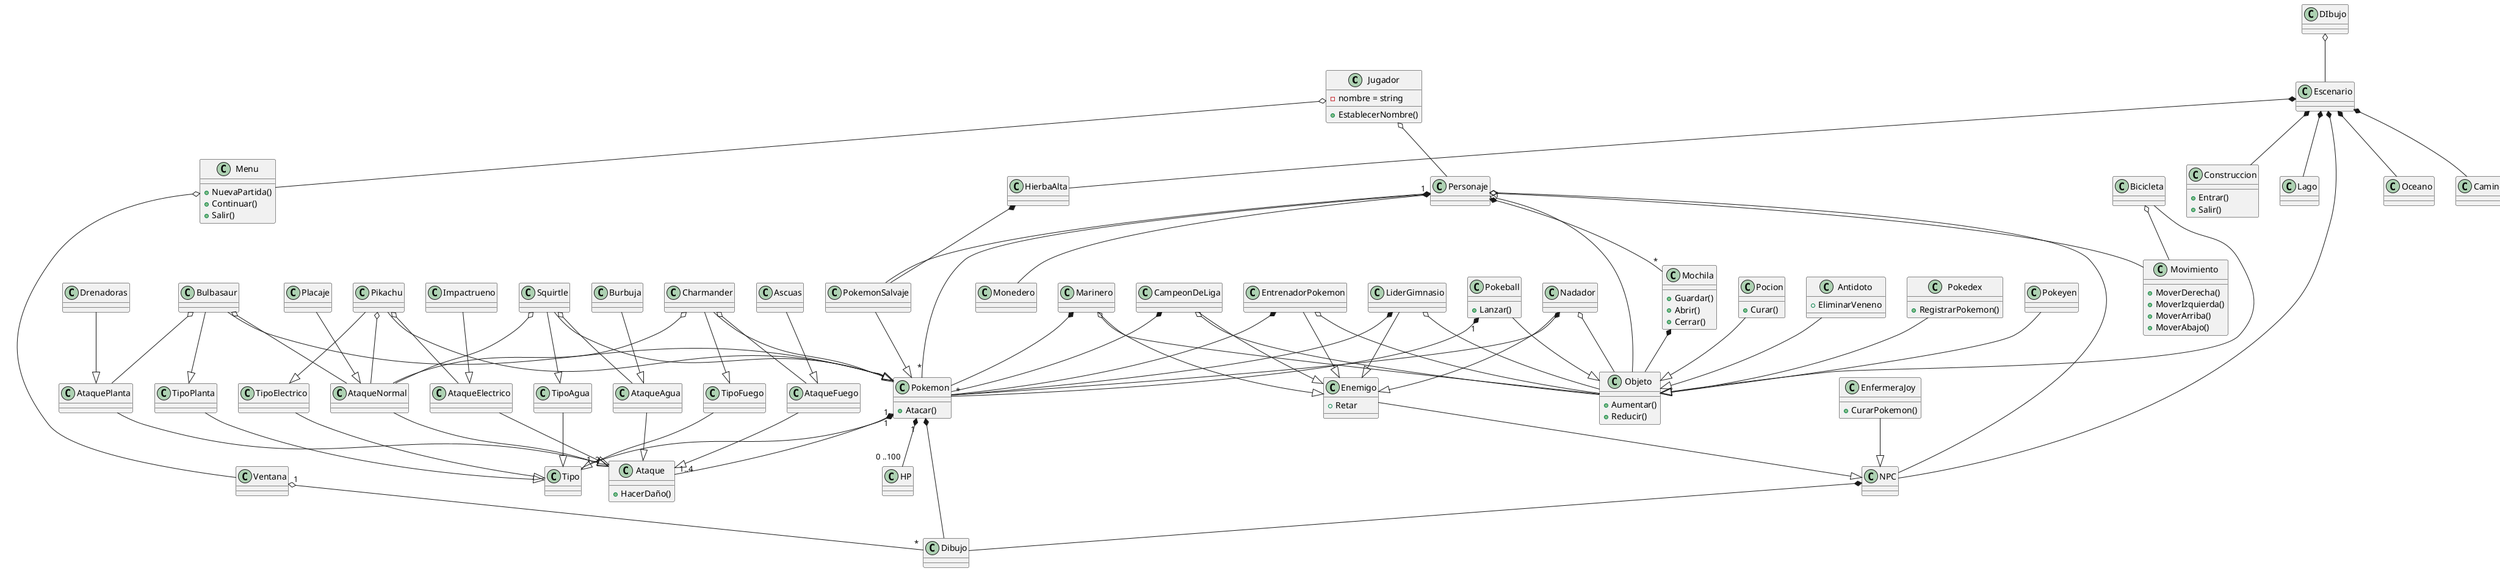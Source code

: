 @startuml
Class Jugador{
    - nombre = string
    + EstablecerNombre()
}
class Personaje
Class Movimiento{
    + MoverDerecha()
    + MoverIzquierda()
    + MoverArriba()
    + MoverAbajo()
}
Class Menu{
    +NuevaPartida()
    +Continuar()
    +Salir()
}
Class Pokemon{
    + Atacar()
}
Class Pokeyen
Class Tipo
Class TipoFuego
class TipoAgua 
class TipoElectrico
class TipoPlanta
Class Objeto{
    + Aumentar()
    + Reducir()
}
Class Pokeball{
    + Lanzar()
}
Class Charmander
Class Pikachu
class Squirtle
class Bulbasaur
Class Pocion{
    + Curar()
}
class Bicicleta
Class Antidoto{
    + EliminarVeneno
}
class Pokedex{
    + RegistrarPokemon()
}
class Ataque{
    + HacerDaño()
}
Class AtaqueElectrico
Class AtaqueFuego
Class AtaquePlanta
Class AtaqueAgua
Class AtaqueNormal
class Mochila{
    + Guardar()
    + Abrir()
    + Cerrar()
}
class Monedero
class Ascuas
class Drenadoras
class Impactrueno
class Burbuja
Class Placaje
Class PokemonSalvaje
Class EntrenadorPokemon
Class LiderGimnasio
Class Nadador
Class Marinero
Class CampeonDeLiga
Class NPC
Class HP
Class EnfermeraJoy{
    + CurarPokemon()
}
Class Enemigo{
    + Retar
}
Class Escenario
class HierbaAlta
Class Camino 
Class Construccion{
    +Entrar()
    +Salir()
}
Class Lago 
Class Oceano
Class Dibujo
Class Ventana

Jugador o-- Menu
Jugador o-- Personaje
Personaje o-- Movimiento
Bicicleta o-- Movimiento
Enemigo --|> NPC

Ventana"1" o-- "*"Dibujo
Menu o-- Ventana
DIbujo o-- Escenario
Pokemon *-- Dibujo
NPC *-- Dibujo

Escenario *-- HierbaAlta
Escenario *-- Camino
Escenario *-- Construccion
Escenario *-- Lago
Escenario *-- Oceano
Escenario *-- NPC

HierbaAlta *-- PokemonSalvaje

Pikachu --|> Pokemon
Pikachu --|> TipoElectrico
Pikachu o-- AtaqueElectrico
Pikachu o-- AtaqueNormal

Charmander --|> Pokemon
Charmander --|> TipoFuego
Charmander o-- AtaqueFuego
Charmander o-- AtaqueNormal

Squirtle --|> Pokemon
Squirtle --|> TipoAgua
Squirtle o-- AtaqueAgua
Squirtle o-- AtaqueNormal

Bulbasaur --|> Pokemon
Bulbasaur --|> TipoPlanta
Bulbasaur o-- AtaquePlanta
Bulbasaur o-- AtaqueNormal

TipoFuego --|> Tipo
TipoAgua --|> Tipo
TipoPlanta --|> Tipo
TipoElectrico --|> Tipo

Pocion --|> Objeto
Pokeball --|> Objeto
Antidoto --|> Objeto
Bicicleta --|> Objeto
Pokedex --|> Objeto
Pokeyen --|> Objeto

Personaje "1" *-- "*" Mochila
Personaje *-- Monedero
Personaje "1" *-- "*" Pokemon
Personaje o-- Objeto
Personaje o-- PokemonSalvaje
Personaje o-- NPC

Mochila *-- Objeto

Pokeball "1" *-- "*" Pokemon

Pokemon "1" *-- "1..2" Tipo
Pokemon "1" *-- "0 ..100" HP
Pokemon "1" *-- "1..4" Ataque

AtaqueAgua --|> Ataque
AtaqueElectrico --|> Ataque
AtaqueFuego --|> Ataque
AtaquePlanta --|> Ataque
AtaqueNormal --|> Ataque

Burbuja --|> AtaqueAgua
Ascuas --|> AtaqueFuego
Drenadoras --|> AtaquePlanta
Impactrueno --|> AtaqueElectrico
Placaje --|> AtaqueNormal

PokemonSalvaje --|>Pokemon

EntrenadorPokemon --|> Enemigo
EntrenadorPokemon *-- Pokemon
EntrenadorPokemon o-- Objeto

LiderGimnasio --|> Enemigo
LiderGimnasio *-- Pokemon
LiderGimnasio o-- Objeto

Nadador --|> Enemigo
Nadador *-- Pokemon
Nadador o-- Objeto

Marinero --|> Enemigo
Marinero *-- Pokemon
Marinero o-- Objeto

CampeonDeLiga --|> Enemigo
CampeonDeLiga *-- Pokemon
CampeonDeLiga o-- Objeto

EnfermeraJoy --|> NPC
@enduml